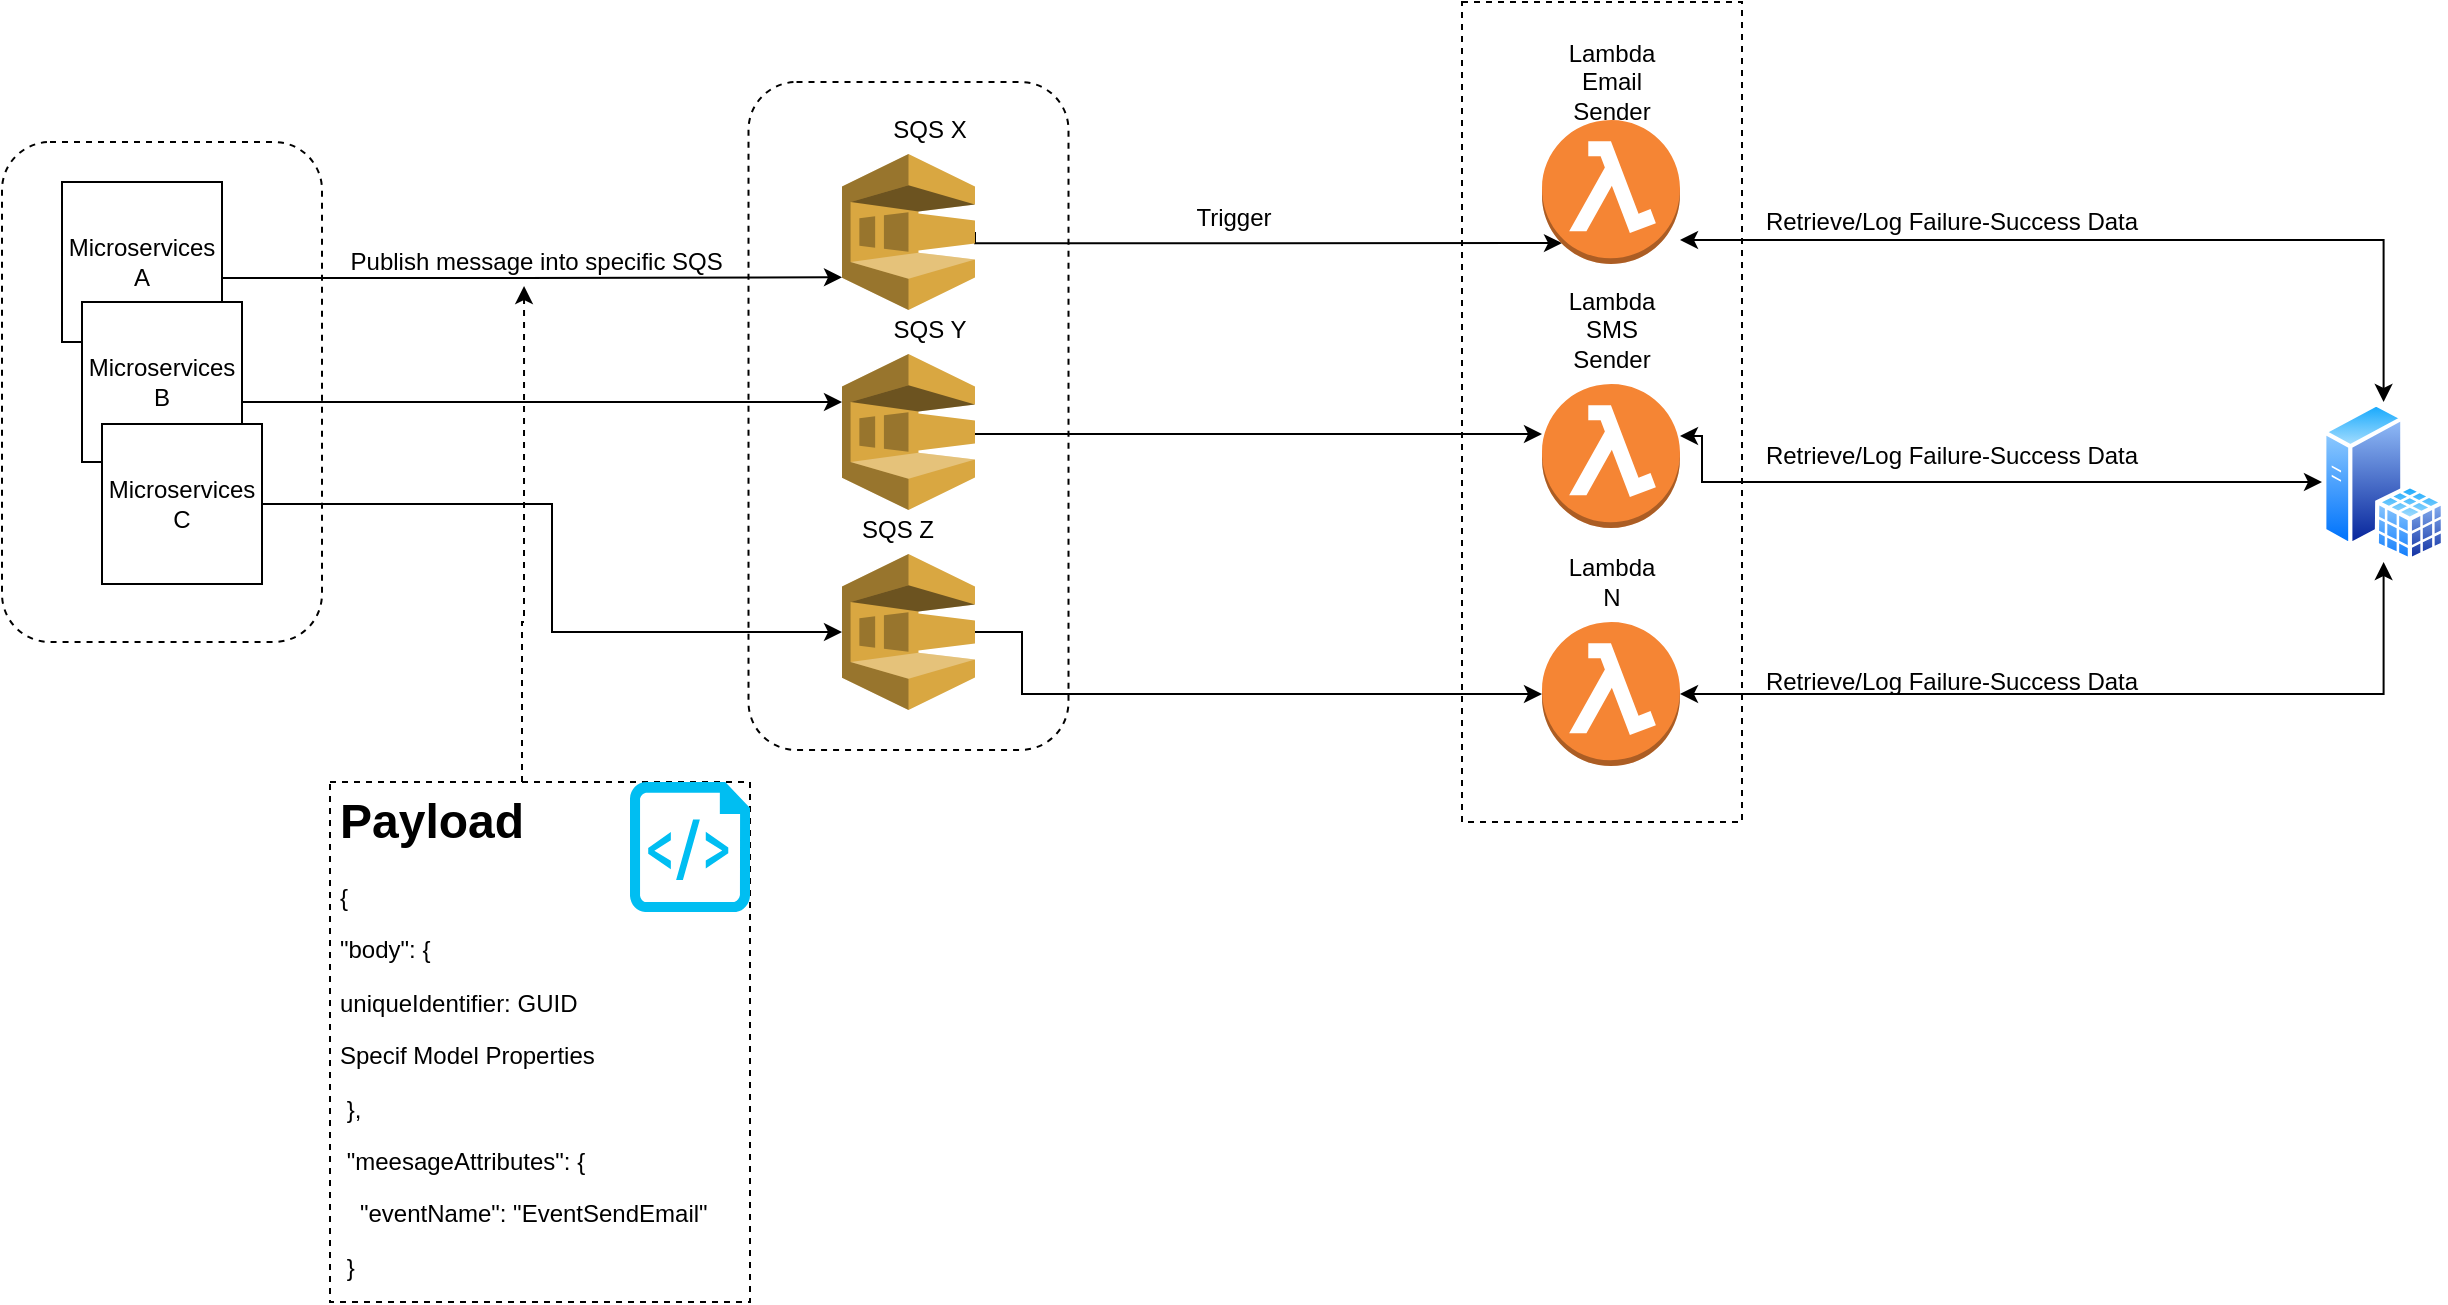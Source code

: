 <mxfile version="14.4.3" type="github">
  <diagram id="qjzeDgqdL2aKJla77leW" name="Page-1">
    <mxGraphModel dx="2512" dy="1894" grid="1" gridSize="10" guides="1" tooltips="1" connect="1" arrows="1" fold="1" page="1" pageScale="1" pageWidth="850" pageHeight="1100" math="0" shadow="0">
      <root>
        <mxCell id="0" />
        <mxCell id="1" parent="0" />
        <mxCell id="-vlMi3lsnk5EaH7537CD-10" value="" style="rounded=1;whiteSpace=wrap;html=1;dashed=1;strokeColor=#000000;" parent="1" vertex="1">
          <mxGeometry x="213.25" y="20" width="160" height="334" as="geometry" />
        </mxCell>
        <mxCell id="vUzu1yKwPVAJK8qaTAhN-50" value="" style="rounded=1;whiteSpace=wrap;html=1;dashed=1;strokeColor=#000000;" parent="1" vertex="1">
          <mxGeometry x="-160" y="50" width="160" height="250" as="geometry" />
        </mxCell>
        <mxCell id="vUzu1yKwPVAJK8qaTAhN-39" value="" style="rounded=0;whiteSpace=wrap;html=1;dashed=1;strokeColor=#000000;" parent="1" vertex="1">
          <mxGeometry x="570" y="-20" width="140" height="410" as="geometry" />
        </mxCell>
        <mxCell id="vUzu1yKwPVAJK8qaTAhN-3" style="edgeStyle=orthogonalEdgeStyle;rounded=0;orthogonalLoop=1;jettySize=auto;html=1;entryX=0;entryY=0.79;entryDx=0;entryDy=0;entryPerimeter=0;" parent="1" source="vUzu1yKwPVAJK8qaTAhN-2" target="vUzu1yKwPVAJK8qaTAhN-1" edge="1">
          <mxGeometry relative="1" as="geometry">
            <mxPoint x="180" y="120" as="targetPoint" />
            <Array as="points">
              <mxPoint x="100" y="118" />
              <mxPoint x="100" y="118" />
            </Array>
          </mxGeometry>
        </mxCell>
        <mxCell id="vUzu1yKwPVAJK8qaTAhN-2" value="Microservices A" style="whiteSpace=wrap;html=1;aspect=fixed;" parent="1" vertex="1">
          <mxGeometry x="-130" y="70" width="80" height="80" as="geometry" />
        </mxCell>
        <mxCell id="vUzu1yKwPVAJK8qaTAhN-20" style="edgeStyle=orthogonalEdgeStyle;rounded=0;orthogonalLoop=1;jettySize=auto;html=1;exitX=1;exitY=0.5;exitDx=0;exitDy=0;exitPerimeter=0;entryX=0.145;entryY=0.855;entryDx=0;entryDy=0;entryPerimeter=0;" parent="1" source="vUzu1yKwPVAJK8qaTAhN-1" target="vUzu1yKwPVAJK8qaTAhN-14" edge="1">
          <mxGeometry relative="1" as="geometry">
            <mxPoint x="478.995" y="144.44" as="sourcePoint" />
            <mxPoint x="530" y="95" as="targetPoint" />
            <Array as="points">
              <mxPoint x="327" y="100" />
            </Array>
          </mxGeometry>
        </mxCell>
        <mxCell id="vUzu1yKwPVAJK8qaTAhN-21" style="edgeStyle=orthogonalEdgeStyle;rounded=0;orthogonalLoop=1;jettySize=auto;html=1;" parent="1" source="-vlMi3lsnk5EaH7537CD-3" target="vUzu1yKwPVAJK8qaTAhN-15" edge="1">
          <mxGeometry relative="1" as="geometry">
            <mxPoint x="489" y="170" as="sourcePoint" />
            <Array as="points">
              <mxPoint x="440" y="196" />
              <mxPoint x="440" y="196" />
            </Array>
          </mxGeometry>
        </mxCell>
        <mxCell id="vUzu1yKwPVAJK8qaTAhN-22" style="edgeStyle=orthogonalEdgeStyle;rounded=0;orthogonalLoop=1;jettySize=auto;html=1;exitX=1;exitY=0.5;exitDx=0;exitDy=0;exitPerimeter=0;entryX=0;entryY=0.5;entryDx=0;entryDy=0;entryPerimeter=0;" parent="1" source="-vlMi3lsnk5EaH7537CD-6" target="vUzu1yKwPVAJK8qaTAhN-16" edge="1">
          <mxGeometry relative="1" as="geometry">
            <Array as="points">
              <mxPoint x="350" y="295" />
              <mxPoint x="350" y="326" />
            </Array>
            <mxPoint x="478.995" y="195.56" as="sourcePoint" />
          </mxGeometry>
        </mxCell>
        <mxCell id="vUzu1yKwPVAJK8qaTAhN-11" style="edgeStyle=orthogonalEdgeStyle;rounded=0;orthogonalLoop=1;jettySize=auto;html=1;dashed=1;entryX=0.462;entryY=1.1;entryDx=0;entryDy=0;entryPerimeter=0;" parent="1" source="vUzu1yKwPVAJK8qaTAhN-8" target="-vlMi3lsnk5EaH7537CD-12" edge="1">
          <mxGeometry relative="1" as="geometry">
            <mxPoint x="100" y="250" as="targetPoint" />
            <Array as="points">
              <mxPoint x="100" y="290" />
            </Array>
          </mxGeometry>
        </mxCell>
        <mxCell id="-vlMi3lsnk5EaH7537CD-8" style="edgeStyle=orthogonalEdgeStyle;rounded=0;orthogonalLoop=1;jettySize=auto;html=1;" parent="1" source="vUzu1yKwPVAJK8qaTAhN-9" target="-vlMi3lsnk5EaH7537CD-3" edge="1">
          <mxGeometry relative="1" as="geometry">
            <Array as="points">
              <mxPoint x="230" y="180" />
              <mxPoint x="230" y="180" />
            </Array>
          </mxGeometry>
        </mxCell>
        <mxCell id="vUzu1yKwPVAJK8qaTAhN-9" value="Microservices B" style="whiteSpace=wrap;html=1;aspect=fixed;" parent="1" vertex="1">
          <mxGeometry x="-120" y="130" width="80" height="80" as="geometry" />
        </mxCell>
        <mxCell id="-vlMi3lsnk5EaH7537CD-9" style="edgeStyle=orthogonalEdgeStyle;rounded=0;orthogonalLoop=1;jettySize=auto;html=1;" parent="1" source="vUzu1yKwPVAJK8qaTAhN-10" target="-vlMi3lsnk5EaH7537CD-6" edge="1">
          <mxGeometry relative="1" as="geometry" />
        </mxCell>
        <mxCell id="vUzu1yKwPVAJK8qaTAhN-10" value="Microservices C" style="whiteSpace=wrap;html=1;aspect=fixed;" parent="1" vertex="1">
          <mxGeometry x="-110" y="191" width="80" height="80" as="geometry" />
        </mxCell>
        <mxCell id="vUzu1yKwPVAJK8qaTAhN-29" style="edgeStyle=orthogonalEdgeStyle;rounded=0;orthogonalLoop=1;jettySize=auto;html=1;startArrow=classic;startFill=1;entryX=0.5;entryY=0;entryDx=0;entryDy=0;" parent="1" edge="1" target="-vlMi3lsnk5EaH7537CD-19">
          <mxGeometry relative="1" as="geometry">
            <Array as="points">
              <mxPoint x="1031" y="99" />
            </Array>
            <mxPoint x="679" y="99" as="sourcePoint" />
            <mxPoint x="831.964" y="99" as="targetPoint" />
          </mxGeometry>
        </mxCell>
        <mxCell id="vUzu1yKwPVAJK8qaTAhN-14" value="" style="outlineConnect=0;dashed=0;verticalLabelPosition=bottom;verticalAlign=top;align=center;html=1;shape=mxgraph.aws3.lambda_function;fillColor=#F58534;gradientColor=none;" parent="1" vertex="1">
          <mxGeometry x="610" y="39" width="69" height="72" as="geometry" />
        </mxCell>
        <mxCell id="vUzu1yKwPVAJK8qaTAhN-15" value="" style="outlineConnect=0;dashed=0;verticalLabelPosition=bottom;verticalAlign=top;align=center;html=1;shape=mxgraph.aws3.lambda_function;fillColor=#F58534;gradientColor=none;" parent="1" vertex="1">
          <mxGeometry x="610" y="171" width="69" height="72" as="geometry" />
        </mxCell>
        <mxCell id="vUzu1yKwPVAJK8qaTAhN-16" value="" style="outlineConnect=0;dashed=0;verticalLabelPosition=bottom;verticalAlign=top;align=center;html=1;shape=mxgraph.aws3.lambda_function;fillColor=#F58534;gradientColor=none;" parent="1" vertex="1">
          <mxGeometry x="610" y="290" width="69" height="72" as="geometry" />
        </mxCell>
        <mxCell id="vUzu1yKwPVAJK8qaTAhN-23" value="Lambda Email Sender" style="text;html=1;strokeColor=none;fillColor=none;align=center;verticalAlign=middle;whiteSpace=wrap;rounded=0;" parent="1" vertex="1">
          <mxGeometry x="624.5" y="10" width="40" height="20" as="geometry" />
        </mxCell>
        <mxCell id="vUzu1yKwPVAJK8qaTAhN-25" value="Lambda SMS Sender&lt;br&gt;" style="text;html=1;strokeColor=none;fillColor=none;align=center;verticalAlign=middle;whiteSpace=wrap;rounded=0;" parent="1" vertex="1">
          <mxGeometry x="624.5" y="134" width="40" height="20" as="geometry" />
        </mxCell>
        <mxCell id="vUzu1yKwPVAJK8qaTAhN-28" value="Lambda N" style="text;html=1;strokeColor=none;fillColor=none;align=center;verticalAlign=middle;whiteSpace=wrap;rounded=0;" parent="1" vertex="1">
          <mxGeometry x="624.5" y="260" width="40" height="20" as="geometry" />
        </mxCell>
        <mxCell id="vUzu1yKwPVAJK8qaTAhN-30" style="edgeStyle=orthogonalEdgeStyle;rounded=0;orthogonalLoop=1;jettySize=auto;html=1;startArrow=classic;startFill=1;entryX=0;entryY=0.5;entryDx=0;entryDy=0;" parent="1" target="-vlMi3lsnk5EaH7537CD-19" edge="1">
          <mxGeometry relative="1" as="geometry">
            <mxPoint x="679" y="197" as="sourcePoint" />
            <mxPoint x="840" y="196" as="targetPoint" />
            <Array as="points">
              <mxPoint x="690" y="197" />
              <mxPoint x="690" y="220" />
            </Array>
          </mxGeometry>
        </mxCell>
        <mxCell id="vUzu1yKwPVAJK8qaTAhN-31" style="edgeStyle=orthogonalEdgeStyle;rounded=0;orthogonalLoop=1;jettySize=auto;html=1;startArrow=classic;startFill=1;exitX=1;exitY=0.5;exitDx=0;exitDy=0;exitPerimeter=0;" parent="1" source="vUzu1yKwPVAJK8qaTAhN-16" edge="1" target="-vlMi3lsnk5EaH7537CD-19">
          <mxGeometry relative="1" as="geometry">
            <mxPoint x="669" y="317.01" as="sourcePoint" />
            <mxPoint x="1050" y="290" as="targetPoint" />
          </mxGeometry>
        </mxCell>
        <mxCell id="vUzu1yKwPVAJK8qaTAhN-33" value="Retrieve/Log Failure-Success Data&lt;br&gt;" style="text;html=1;strokeColor=none;fillColor=none;align=center;verticalAlign=middle;whiteSpace=wrap;rounded=0;" parent="1" vertex="1">
          <mxGeometry x="710" y="197" width="210" height="20" as="geometry" />
        </mxCell>
        <mxCell id="-vlMi3lsnk5EaH7537CD-1" value="" style="group" parent="1" vertex="1" connectable="0">
          <mxGeometry x="260" y="34" width="100" height="320" as="geometry" />
        </mxCell>
        <mxCell id="vUzu1yKwPVAJK8qaTAhN-1" value="" style="outlineConnect=0;dashed=0;verticalLabelPosition=bottom;verticalAlign=top;align=center;html=1;shape=mxgraph.aws3.sqs;fillColor=#D9A741;gradientColor=none;" parent="-vlMi3lsnk5EaH7537CD-1" vertex="1">
          <mxGeometry y="22" width="66.5" height="78" as="geometry" />
        </mxCell>
        <mxCell id="vUzu1yKwPVAJK8qaTAhN-6" value="SQS X" style="text;html=1;strokeColor=none;fillColor=none;align=center;verticalAlign=middle;whiteSpace=wrap;rounded=0;" parent="-vlMi3lsnk5EaH7537CD-1" vertex="1">
          <mxGeometry x="8.25" width="71.75" height="20" as="geometry" />
        </mxCell>
        <mxCell id="-vlMi3lsnk5EaH7537CD-2" value="" style="group" parent="1" vertex="1" connectable="0">
          <mxGeometry x="260" y="134" width="80" height="100" as="geometry" />
        </mxCell>
        <mxCell id="-vlMi3lsnk5EaH7537CD-3" value="" style="outlineConnect=0;dashed=0;verticalLabelPosition=bottom;verticalAlign=top;align=center;html=1;shape=mxgraph.aws3.sqs;fillColor=#D9A741;gradientColor=none;" parent="-vlMi3lsnk5EaH7537CD-2" vertex="1">
          <mxGeometry y="22" width="66.5" height="78" as="geometry" />
        </mxCell>
        <mxCell id="-vlMi3lsnk5EaH7537CD-4" value="SQS Y" style="text;html=1;strokeColor=none;fillColor=none;align=center;verticalAlign=middle;whiteSpace=wrap;rounded=0;" parent="-vlMi3lsnk5EaH7537CD-2" vertex="1">
          <mxGeometry x="8.25" width="71.75" height="20" as="geometry" />
        </mxCell>
        <mxCell id="-vlMi3lsnk5EaH7537CD-5" value="" style="group" parent="1" vertex="1" connectable="0">
          <mxGeometry x="260" y="234" width="66.5" height="100" as="geometry" />
        </mxCell>
        <mxCell id="-vlMi3lsnk5EaH7537CD-6" value="" style="outlineConnect=0;dashed=0;verticalLabelPosition=bottom;verticalAlign=top;align=center;html=1;shape=mxgraph.aws3.sqs;fillColor=#D9A741;gradientColor=none;" parent="-vlMi3lsnk5EaH7537CD-5" vertex="1">
          <mxGeometry y="22" width="66.5" height="78" as="geometry" />
        </mxCell>
        <mxCell id="-vlMi3lsnk5EaH7537CD-7" value="SQS Z" style="text;html=1;strokeColor=none;fillColor=none;align=center;verticalAlign=middle;whiteSpace=wrap;rounded=0;" parent="-vlMi3lsnk5EaH7537CD-5" vertex="1">
          <mxGeometry x="8.25" width="40" height="20" as="geometry" />
        </mxCell>
        <mxCell id="-vlMi3lsnk5EaH7537CD-12" value="Publish message into specific SQS&amp;nbsp;" style="text;html=1;strokeColor=none;fillColor=none;align=center;verticalAlign=middle;whiteSpace=wrap;rounded=0;" parent="1" vertex="1">
          <mxGeometry x="4" y="100" width="210" height="20" as="geometry" />
        </mxCell>
        <mxCell id="-vlMi3lsnk5EaH7537CD-19" value="" style="aspect=fixed;perimeter=ellipsePerimeter;html=1;align=center;shadow=0;dashed=0;spacingTop=3;image;image=img/lib/active_directory/sql_server.svg;strokeColor=#000000;" parent="1" vertex="1">
          <mxGeometry x="1000" y="180" width="61.6" height="80" as="geometry" />
        </mxCell>
        <mxCell id="-vlMi3lsnk5EaH7537CD-39" value="" style="group" parent="1" vertex="1" connectable="0">
          <mxGeometry x="4" y="370" width="210" height="260" as="geometry" />
        </mxCell>
        <mxCell id="vUzu1yKwPVAJK8qaTAhN-8" value="&lt;h1&gt;Payload&lt;/h1&gt;&lt;p&gt;{&lt;/p&gt;&lt;p&gt;&quot;body&quot;: {&lt;/p&gt;&lt;p&gt;uniqueIdentifier: GUID&lt;/p&gt;&lt;p&gt;Specif Model Properties&lt;/p&gt;&lt;p&gt;&amp;nbsp;},&lt;/p&gt;&lt;p&gt;&amp;nbsp;&quot;meesageAttributes&quot;: {&lt;/p&gt;&lt;p&gt;&amp;nbsp; &amp;nbsp;&quot;eventName&quot;: &quot;EventSendEmail&quot;&lt;/p&gt;&lt;p&gt;&amp;nbsp;}&lt;/p&gt;&lt;p&gt;&lt;span&gt;}&lt;/span&gt;&lt;/p&gt;" style="text;html=1;fillColor=none;spacing=5;spacingTop=-20;whiteSpace=wrap;overflow=hidden;rounded=0;strokeColor=#000000;dashed=1;" parent="-vlMi3lsnk5EaH7537CD-39" vertex="1">
          <mxGeometry width="210" height="260" as="geometry" />
        </mxCell>
        <mxCell id="-vlMi3lsnk5EaH7537CD-38" value="" style="verticalLabelPosition=bottom;html=1;verticalAlign=top;align=center;strokeColor=none;fillColor=#00BEF2;shape=mxgraph.azure.script_file;pointerEvents=1;" parent="-vlMi3lsnk5EaH7537CD-39" vertex="1">
          <mxGeometry x="150" width="60" height="65" as="geometry" />
        </mxCell>
        <mxCell id="-vlMi3lsnk5EaH7537CD-41" value="Trigger" style="text;html=1;strokeColor=none;fillColor=none;align=center;verticalAlign=middle;whiteSpace=wrap;rounded=0;" parent="1" vertex="1">
          <mxGeometry x="435.5" y="78" width="40" height="20" as="geometry" />
        </mxCell>
        <mxCell id="xCQj9gFn1TuLnRX2NgzN-2" value="Retrieve/Log Failure-Success Data&lt;br&gt;" style="text;html=1;strokeColor=none;fillColor=none;align=center;verticalAlign=middle;whiteSpace=wrap;rounded=0;" vertex="1" parent="1">
          <mxGeometry x="710" y="80" width="210" height="20" as="geometry" />
        </mxCell>
        <mxCell id="xCQj9gFn1TuLnRX2NgzN-3" value="Retrieve/Log Failure-Success Data&lt;br&gt;" style="text;html=1;strokeColor=none;fillColor=none;align=center;verticalAlign=middle;whiteSpace=wrap;rounded=0;" vertex="1" parent="1">
          <mxGeometry x="710" y="310" width="210" height="20" as="geometry" />
        </mxCell>
      </root>
    </mxGraphModel>
  </diagram>
</mxfile>
